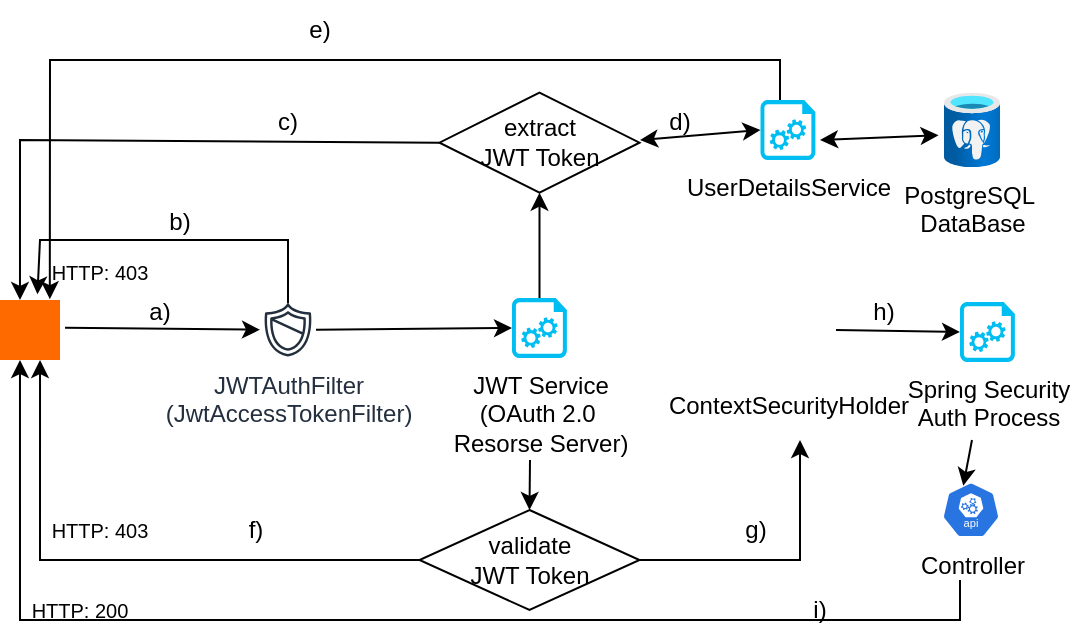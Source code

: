 <mxfile version="24.8.9">
  <diagram name="Strona-1" id="A-eLIfPtgyuipk0eq5dr">
    <mxGraphModel dx="1182" dy="453" grid="1" gridSize="10" guides="1" tooltips="1" connect="1" arrows="1" fold="1" page="1" pageScale="1" pageWidth="827" pageHeight="1169" math="0" shadow="0">
      <root>
        <mxCell id="0" />
        <mxCell id="1" parent="0" />
        <mxCell id="vgB3EqqvCxF6jJ2dN742-1" value="" style="points=[];aspect=fixed;html=1;align=center;shadow=0;dashed=0;fillColor=#FF6A00;strokeColor=none;shape=mxgraph.alibaba_cloud.user;" parent="1" vertex="1">
          <mxGeometry x="130" y="480" width="30" height="30" as="geometry" />
        </mxCell>
        <mxCell id="vgB3EqqvCxF6jJ2dN742-2" value="JWTAuthFilter&lt;div&gt;(JwtAccessTokenFilter)&lt;/div&gt;" style="sketch=0;outlineConnect=0;fontColor=#232F3E;gradientColor=none;fillColor=#232F3D;strokeColor=none;dashed=0;verticalLabelPosition=bottom;verticalAlign=top;align=center;html=1;fontSize=12;fontStyle=0;aspect=fixed;pointerEvents=1;shape=mxgraph.aws4.shield2;" parent="1" vertex="1">
          <mxGeometry x="260" y="481" width="28" height="28" as="geometry" />
        </mxCell>
        <mxCell id="vgB3EqqvCxF6jJ2dN742-3" value="JWT Service&lt;div&gt;&lt;span style=&quot;background-color: initial;&quot;&gt;(OAuth 2.0&amp;nbsp;&lt;/span&gt;&lt;/div&gt;&lt;div&gt;Resorse Server)&lt;/div&gt;" style="verticalLabelPosition=bottom;html=1;verticalAlign=top;align=center;strokeColor=none;fillColor=#00BEF2;shape=mxgraph.azure.startup_task;pointerEvents=1;" parent="1" vertex="1">
          <mxGeometry x="386" y="479" width="27.5" height="30" as="geometry" />
        </mxCell>
        <mxCell id="vgB3EqqvCxF6jJ2dN742-4" value="extract&lt;div&gt;JWT Token&lt;/div&gt;" style="rhombus;whiteSpace=wrap;html=1;fillColor=none;" parent="1" vertex="1">
          <mxGeometry x="349.75" y="376.33" width="100" height="50" as="geometry" />
        </mxCell>
        <mxCell id="vgB3EqqvCxF6jJ2dN742-5" value="validate&lt;div&gt;JWT Token&lt;/div&gt;" style="rhombus;whiteSpace=wrap;html=1;fillColor=none;" parent="1" vertex="1">
          <mxGeometry x="339.75" y="585" width="110" height="50" as="geometry" />
        </mxCell>
        <mxCell id="vgB3EqqvCxF6jJ2dN742-6" value="ContextSecurityHolder" style="shape=image;html=1;verticalAlign=top;verticalLabelPosition=bottom;labelBackgroundColor=#ffffff;imageAspect=0;aspect=fixed;image=https://cdn1.iconfinder.com/data/icons/unicons-line-vol-3/24/file-lock-alt-128.png" parent="1" vertex="1">
          <mxGeometry x="500" y="471" width="48" height="48" as="geometry" />
        </mxCell>
        <mxCell id="vgB3EqqvCxF6jJ2dN742-7" value="UserDetailsService" style="verticalLabelPosition=bottom;html=1;verticalAlign=top;align=center;strokeColor=none;fillColor=#00BEF2;shape=mxgraph.azure.startup_task;pointerEvents=1;" parent="1" vertex="1">
          <mxGeometry x="510.25" y="380" width="27.5" height="30" as="geometry" />
        </mxCell>
        <mxCell id="vgB3EqqvCxF6jJ2dN742-8" value="PostgreSQL&amp;nbsp;&lt;div&gt;DataBase&lt;/div&gt;" style="image;aspect=fixed;html=1;points=[];align=center;fontSize=12;image=img/lib/azure2/databases/Azure_Database_PostgreSQL_Server.svg;" parent="1" vertex="1">
          <mxGeometry x="602" y="376.33" width="28" height="37.33" as="geometry" />
        </mxCell>
        <mxCell id="vgB3EqqvCxF6jJ2dN742-9" value="Spring Security&lt;div&gt;Auth Process&lt;/div&gt;" style="verticalLabelPosition=bottom;html=1;verticalAlign=top;align=center;strokeColor=none;fillColor=#00BEF2;shape=mxgraph.azure.startup_task;pointerEvents=1;" parent="1" vertex="1">
          <mxGeometry x="610" y="481" width="27.5" height="30" as="geometry" />
        </mxCell>
        <mxCell id="vgB3EqqvCxF6jJ2dN742-10" value="Controller" style="aspect=fixed;sketch=0;html=1;dashed=0;whitespace=wrap;verticalLabelPosition=bottom;verticalAlign=top;fillColor=#2875E2;strokeColor=#ffffff;points=[[0.005,0.63,0],[0.1,0.2,0],[0.9,0.2,0],[0.5,0,0],[0.995,0.63,0],[0.72,0.99,0],[0.5,1,0],[0.28,0.99,0]];shape=mxgraph.kubernetes.icon2;kubernetesLabel=1;prIcon=api" parent="1" vertex="1">
          <mxGeometry x="601" y="571" width="29" height="27.84" as="geometry" />
        </mxCell>
        <mxCell id="vgB3EqqvCxF6jJ2dN742-11" value="" style="endArrow=classic;html=1;rounded=0;exitX=1.084;exitY=0.462;exitDx=0;exitDy=0;exitPerimeter=0;" parent="1" source="vgB3EqqvCxF6jJ2dN742-1" target="vgB3EqqvCxF6jJ2dN742-2" edge="1">
          <mxGeometry width="50" height="50" relative="1" as="geometry">
            <mxPoint x="480" y="530" as="sourcePoint" />
            <mxPoint x="220" y="494" as="targetPoint" />
          </mxGeometry>
        </mxCell>
        <mxCell id="vgB3EqqvCxF6jJ2dN742-12" value="" style="endArrow=classic;html=1;rounded=0;entryX=0;entryY=0.5;entryDx=0;entryDy=0;entryPerimeter=0;" parent="1" source="vgB3EqqvCxF6jJ2dN742-2" target="vgB3EqqvCxF6jJ2dN742-3" edge="1">
          <mxGeometry width="50" height="50" relative="1" as="geometry">
            <mxPoint x="260" y="650" as="sourcePoint" />
            <mxPoint x="310" y="600" as="targetPoint" />
          </mxGeometry>
        </mxCell>
        <mxCell id="vgB3EqqvCxF6jJ2dN742-13" value="" style="endArrow=classic;html=1;rounded=0;exitX=0.5;exitY=0;exitDx=0;exitDy=0;exitPerimeter=0;entryX=0.5;entryY=1;entryDx=0;entryDy=0;" parent="1" source="vgB3EqqvCxF6jJ2dN742-3" target="vgB3EqqvCxF6jJ2dN742-4" edge="1">
          <mxGeometry width="50" height="50" relative="1" as="geometry">
            <mxPoint x="220" y="650" as="sourcePoint" />
            <mxPoint x="270" y="600" as="targetPoint" />
          </mxGeometry>
        </mxCell>
        <mxCell id="vgB3EqqvCxF6jJ2dN742-14" value="" style="endArrow=classic;html=1;rounded=0;entryX=0.5;entryY=0;entryDx=0;entryDy=0;" parent="1" target="vgB3EqqvCxF6jJ2dN742-5" edge="1">
          <mxGeometry width="50" height="50" relative="1" as="geometry">
            <mxPoint x="395" y="560" as="sourcePoint" />
            <mxPoint x="280" y="610" as="targetPoint" />
          </mxGeometry>
        </mxCell>
        <mxCell id="vgB3EqqvCxF6jJ2dN742-15" value="" style="endArrow=classic;startArrow=classic;html=1;rounded=0;entryX=0;entryY=0.5;entryDx=0;entryDy=0;entryPerimeter=0;" parent="1" target="vgB3EqqvCxF6jJ2dN742-7" edge="1">
          <mxGeometry width="50" height="50" relative="1" as="geometry">
            <mxPoint x="450" y="400" as="sourcePoint" />
            <mxPoint x="500" y="350" as="targetPoint" />
          </mxGeometry>
        </mxCell>
        <mxCell id="vgB3EqqvCxF6jJ2dN742-16" value="" style="endArrow=classic;startArrow=classic;html=1;rounded=0;entryX=-0.097;entryY=0.572;entryDx=0;entryDy=0;entryPerimeter=0;" parent="1" target="vgB3EqqvCxF6jJ2dN742-8" edge="1">
          <mxGeometry width="50" height="50" relative="1" as="geometry">
            <mxPoint x="540" y="400" as="sourcePoint" />
            <mxPoint x="620" y="360" as="targetPoint" />
          </mxGeometry>
        </mxCell>
        <mxCell id="vgB3EqqvCxF6jJ2dN742-17" value="" style="endArrow=classic;html=1;rounded=0;exitX=1;exitY=0.5;exitDx=0;exitDy=0;" parent="1" source="vgB3EqqvCxF6jJ2dN742-5" edge="1">
          <mxGeometry width="50" height="50" relative="1" as="geometry">
            <mxPoint x="490" y="620" as="sourcePoint" />
            <mxPoint x="530" y="550" as="targetPoint" />
            <Array as="points">
              <mxPoint x="530" y="610" />
            </Array>
          </mxGeometry>
        </mxCell>
        <mxCell id="vgB3EqqvCxF6jJ2dN742-18" value="" style="endArrow=classic;html=1;rounded=0;exitX=1;exitY=0.5;exitDx=0;exitDy=0;entryX=0;entryY=0.5;entryDx=0;entryDy=0;entryPerimeter=0;" parent="1" source="vgB3EqqvCxF6jJ2dN742-6" edge="1" target="vgB3EqqvCxF6jJ2dN742-9">
          <mxGeometry width="50" height="50" relative="1" as="geometry">
            <mxPoint x="560" y="510" as="sourcePoint" />
            <mxPoint x="640" y="500" as="targetPoint" />
          </mxGeometry>
        </mxCell>
        <mxCell id="vgB3EqqvCxF6jJ2dN742-19" value="" style="endArrow=classic;html=1;rounded=0;entryX=0.367;entryY=0.068;entryDx=0;entryDy=0;entryPerimeter=0;" parent="1" target="vgB3EqqvCxF6jJ2dN742-10" edge="1">
          <mxGeometry width="50" height="50" relative="1" as="geometry">
            <mxPoint x="616" y="550" as="sourcePoint" />
            <mxPoint x="780" y="530" as="targetPoint" />
          </mxGeometry>
        </mxCell>
        <mxCell id="vgB3EqqvCxF6jJ2dN742-20" value="" style="endArrow=classic;html=1;rounded=0;entryX=0.333;entryY=1;entryDx=0;entryDy=0;entryPerimeter=0;" parent="1" target="vgB3EqqvCxF6jJ2dN742-1" edge="1">
          <mxGeometry width="50" height="50" relative="1" as="geometry">
            <mxPoint x="610" y="620" as="sourcePoint" />
            <mxPoint x="600" y="630" as="targetPoint" />
            <Array as="points">
              <mxPoint x="610" y="640" />
              <mxPoint x="140" y="640" />
            </Array>
          </mxGeometry>
        </mxCell>
        <mxCell id="vgB3EqqvCxF6jJ2dN742-21" value="" style="endArrow=classic;html=1;rounded=0;entryX=0.667;entryY=1;entryDx=0;entryDy=0;entryPerimeter=0;exitX=0;exitY=0.5;exitDx=0;exitDy=0;" parent="1" source="vgB3EqqvCxF6jJ2dN742-5" target="vgB3EqqvCxF6jJ2dN742-1" edge="1">
          <mxGeometry width="50" height="50" relative="1" as="geometry">
            <mxPoint x="220" y="610" as="sourcePoint" />
            <mxPoint x="270" y="560" as="targetPoint" />
            <Array as="points">
              <mxPoint x="150" y="610" />
            </Array>
          </mxGeometry>
        </mxCell>
        <mxCell id="vgB3EqqvCxF6jJ2dN742-22" value="" style="endArrow=classic;html=1;rounded=0;entryX=0.624;entryY=-0.094;entryDx=0;entryDy=0;entryPerimeter=0;" parent="1" source="vgB3EqqvCxF6jJ2dN742-2" target="vgB3EqqvCxF6jJ2dN742-1" edge="1">
          <mxGeometry width="50" height="50" relative="1" as="geometry">
            <mxPoint x="270" y="480" as="sourcePoint" />
            <mxPoint x="320" y="430" as="targetPoint" />
            <Array as="points">
              <mxPoint x="274" y="450" />
              <mxPoint x="150" y="450" />
            </Array>
          </mxGeometry>
        </mxCell>
        <mxCell id="vgB3EqqvCxF6jJ2dN742-23" value="" style="endArrow=classic;html=1;rounded=0;exitX=0;exitY=0.5;exitDx=0;exitDy=0;entryX=0.333;entryY=0;entryDx=0;entryDy=0;entryPerimeter=0;" parent="1" source="vgB3EqqvCxF6jJ2dN742-4" target="vgB3EqqvCxF6jJ2dN742-1" edge="1">
          <mxGeometry width="50" height="50" relative="1" as="geometry">
            <mxPoint x="320" y="410" as="sourcePoint" />
            <mxPoint x="370" y="360" as="targetPoint" />
            <Array as="points">
              <mxPoint x="140" y="400" />
            </Array>
          </mxGeometry>
        </mxCell>
        <mxCell id="vgB3EqqvCxF6jJ2dN742-24" value="" style="endArrow=classic;html=1;rounded=0;entryX=0.83;entryY=-0.014;entryDx=0;entryDy=0;entryPerimeter=0;" parent="1" target="vgB3EqqvCxF6jJ2dN742-1" edge="1">
          <mxGeometry width="50" height="50" relative="1" as="geometry">
            <mxPoint x="520" y="380" as="sourcePoint" />
            <mxPoint x="100" y="370" as="targetPoint" />
            <Array as="points">
              <mxPoint x="520" y="360" />
              <mxPoint x="155" y="360" />
            </Array>
          </mxGeometry>
        </mxCell>
        <mxCell id="vgB3EqqvCxF6jJ2dN742-25" value="&lt;font style=&quot;font-size: 10px;&quot;&gt;HTTP: 403&lt;/font&gt;" style="text;html=1;align=center;verticalAlign=middle;whiteSpace=wrap;rounded=0;" parent="1" vertex="1">
          <mxGeometry x="150" y="451" width="60" height="30" as="geometry" />
        </mxCell>
        <mxCell id="vgB3EqqvCxF6jJ2dN742-26" value="&lt;font style=&quot;font-size: 10px;&quot;&gt;HTTP: 403&lt;/font&gt;" style="text;html=1;align=center;verticalAlign=middle;whiteSpace=wrap;rounded=0;" parent="1" vertex="1">
          <mxGeometry x="150" y="580" width="60" height="30" as="geometry" />
        </mxCell>
        <mxCell id="vgB3EqqvCxF6jJ2dN742-27" value="&lt;font style=&quot;font-size: 10px;&quot;&gt;HTTP: 200&lt;/font&gt;" style="text;html=1;align=center;verticalAlign=middle;whiteSpace=wrap;rounded=0;" parent="1" vertex="1">
          <mxGeometry x="140" y="620" width="60" height="30" as="geometry" />
        </mxCell>
        <mxCell id="vgB3EqqvCxF6jJ2dN742-28" value="a)" style="text;html=1;align=center;verticalAlign=middle;whiteSpace=wrap;rounded=0;" parent="1" vertex="1">
          <mxGeometry x="180" y="471" width="60" height="30" as="geometry" />
        </mxCell>
        <mxCell id="vgB3EqqvCxF6jJ2dN742-29" value="b)" style="text;html=1;align=center;verticalAlign=middle;whiteSpace=wrap;rounded=0;" parent="1" vertex="1">
          <mxGeometry x="190" y="426.33" width="60" height="30" as="geometry" />
        </mxCell>
        <mxCell id="vgB3EqqvCxF6jJ2dN742-30" value="c)" style="text;html=1;align=center;verticalAlign=middle;whiteSpace=wrap;rounded=0;" parent="1" vertex="1">
          <mxGeometry x="244" y="376.33" width="60" height="30" as="geometry" />
        </mxCell>
        <mxCell id="vgB3EqqvCxF6jJ2dN742-31" value="d)" style="text;html=1;align=center;verticalAlign=middle;whiteSpace=wrap;rounded=0;" parent="1" vertex="1">
          <mxGeometry x="440" y="376.33" width="60" height="30" as="geometry" />
        </mxCell>
        <mxCell id="vgB3EqqvCxF6jJ2dN742-32" value="e)" style="text;html=1;align=center;verticalAlign=middle;whiteSpace=wrap;rounded=0;" parent="1" vertex="1">
          <mxGeometry x="260" y="330" width="60" height="30" as="geometry" />
        </mxCell>
        <mxCell id="vgB3EqqvCxF6jJ2dN742-33" value="f)" style="text;html=1;align=center;verticalAlign=middle;whiteSpace=wrap;rounded=0;" parent="1" vertex="1">
          <mxGeometry x="228" y="580" width="60" height="30" as="geometry" />
        </mxCell>
        <mxCell id="vgB3EqqvCxF6jJ2dN742-34" value="g)" style="text;html=1;align=center;verticalAlign=middle;whiteSpace=wrap;rounded=0;" parent="1" vertex="1">
          <mxGeometry x="477.75" y="580" width="60" height="30" as="geometry" />
        </mxCell>
        <mxCell id="vgB3EqqvCxF6jJ2dN742-35" value="h)" style="text;html=1;align=center;verticalAlign=middle;whiteSpace=wrap;rounded=0;" parent="1" vertex="1">
          <mxGeometry x="542" y="471" width="60" height="30" as="geometry" />
        </mxCell>
        <mxCell id="vgB3EqqvCxF6jJ2dN742-36" value="i)" style="text;html=1;align=center;verticalAlign=middle;whiteSpace=wrap;rounded=0;" parent="1" vertex="1">
          <mxGeometry x="510.25" y="620" width="60" height="30" as="geometry" />
        </mxCell>
      </root>
    </mxGraphModel>
  </diagram>
</mxfile>
